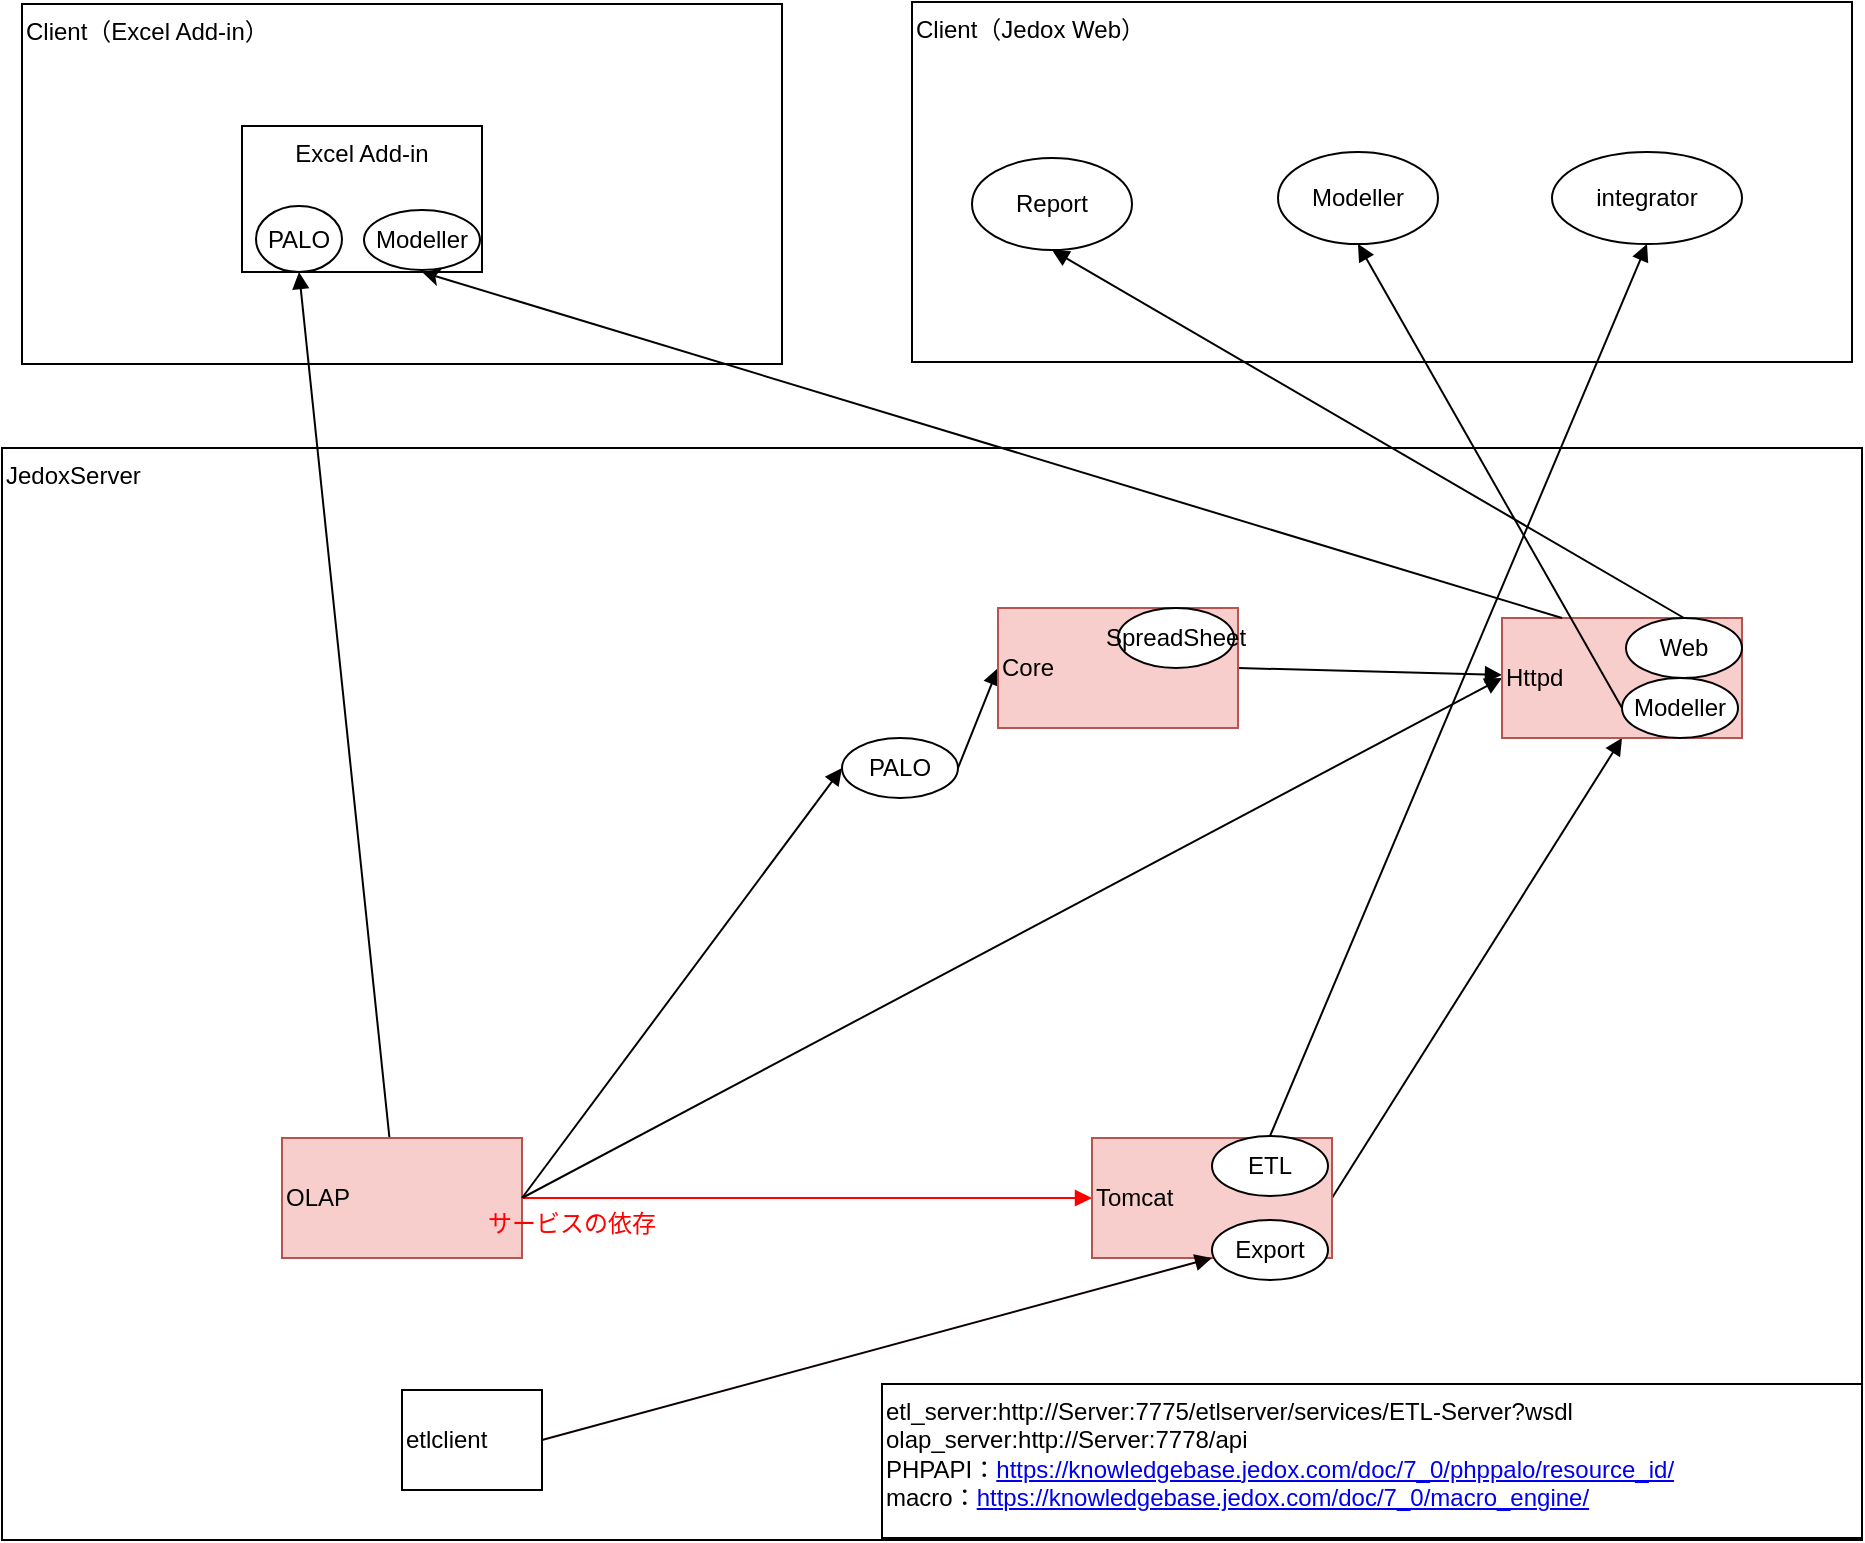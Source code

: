 <mxfile version="10.8.2" type="device"><diagram name="Jedox7" id="78e7703d-ea33-7dc9-bc8b-72adfa101bb5"><mxGraphModel dx="1010" dy="1564" grid="1" gridSize="10" guides="1" tooltips="1" connect="1" arrows="1" fold="1" page="1" pageScale="1" pageWidth="1169" pageHeight="826" background="#ffffff" math="0" shadow="0"><root><mxCell id="0"/><mxCell id="1" parent="0"/><mxCell id="2" value="JedoxServer" style="whiteSpace=wrap;html=1;strokeColor=#030000;fillColor=none;gradientColor=none;align=left;verticalAlign=top;" parent="1" vertex="1"><mxGeometry x="110" y="-566" width="930" height="546" as="geometry"/></mxCell><mxCell id="4" style="edgeStyle=none;rounded=0;html=1;exitX=1;exitY=0.5;endArrow=block;endFill=1;jettySize=auto;orthogonalLoop=1;strokeColor=#FF0000;fontSize=24;fontColor=#FF0000;" parent="1" source="8" target="10" edge="1"><mxGeometry relative="1" as="geometry"/></mxCell><mxCell id="5" style="edgeStyle=none;rounded=0;html=1;exitX=1;exitY=0.5;entryX=0;entryY=0.5;endArrow=block;endFill=1;jettySize=auto;orthogonalLoop=1;strokeColor=#030000;fontSize=24;" parent="1" source="23" target="12" edge="1"><mxGeometry relative="1" as="geometry"/></mxCell><mxCell id="6" style="edgeStyle=none;rounded=0;html=1;exitX=1;exitY=0.5;entryX=0;entryY=0.5;endArrow=block;endFill=1;jettySize=auto;orthogonalLoop=1;strokeColor=#030000;fontSize=24;" parent="1" source="8" target="13" edge="1"><mxGeometry relative="1" as="geometry"/></mxCell><mxCell id="7" style="edgeStyle=none;rounded=0;html=1;exitX=0.5;exitY=1;endArrow=block;endFill=1;jettySize=auto;orthogonalLoop=1;strokeColor=#000000;fontSize=24;fontColor=#000000;entryX=0.5;entryY=1;" parent="1" source="8" target="22" edge="1"><mxGeometry relative="1" as="geometry"/></mxCell><mxCell id="8" value="OLAP" style="whiteSpace=wrap;html=1;strokeColor=#b85450;fillColor=#f8cecc;align=left;" parent="1" vertex="1"><mxGeometry x="250" y="-221" width="120" height="60" as="geometry"/></mxCell><mxCell id="9" style="edgeStyle=none;rounded=0;html=1;exitX=1;exitY=0.5;entryX=0.5;entryY=1;endArrow=block;endFill=1;jettySize=auto;orthogonalLoop=1;strokeColor=#030000;fontSize=24;" parent="1" source="10" target="13" edge="1"><mxGeometry relative="1" as="geometry"/></mxCell><mxCell id="10" value="Tomcat" style="whiteSpace=wrap;html=1;strokeColor=#b85450;fillColor=#f8cecc;align=left;" parent="1" vertex="1"><mxGeometry x="655" y="-221" width="120" height="60" as="geometry"/></mxCell><mxCell id="11" style="edgeStyle=none;rounded=0;html=1;exitX=1;exitY=0.5;endArrow=block;endFill=1;jettySize=auto;orthogonalLoop=1;strokeColor=#030000;fontSize=24;" parent="1" source="12" target="13" edge="1"><mxGeometry relative="1" as="geometry"/></mxCell><mxCell id="12" value="Core" style="whiteSpace=wrap;html=1;strokeColor=#b85450;fillColor=#f8cecc;align=left;" parent="1" vertex="1"><mxGeometry x="608" y="-486" width="120" height="60" as="geometry"/></mxCell><mxCell id="13" value="Httpd" style="whiteSpace=wrap;html=1;strokeColor=#b85450;fillColor=#f8cecc;align=left;" parent="1" vertex="1"><mxGeometry x="860" y="-481" width="120" height="60" as="geometry"/></mxCell><mxCell id="14" value="&lt;font color=&quot;#000000&quot;&gt;ETL&lt;/font&gt;" style="ellipse;whiteSpace=wrap;html=1;strokeColor=#030000;fillColor=#ffffff;gradientColor=none;fontColor=#FF0000;align=center;" parent="1" vertex="1"><mxGeometry x="715" y="-222" width="58" height="30" as="geometry"/></mxCell><mxCell id="15" value="&lt;font color=&quot;#000000&quot;&gt;SpreadSheet&lt;/font&gt;" style="ellipse;whiteSpace=wrap;html=1;strokeColor=#030000;fillColor=#ffffff;gradientColor=none;fontColor=#FF0000;align=center;" parent="1" vertex="1"><mxGeometry x="668" y="-486" width="58" height="30" as="geometry"/></mxCell><mxCell id="16" value="&lt;font color=&quot;#000000&quot;&gt;Web&lt;/font&gt;" style="ellipse;whiteSpace=wrap;html=1;strokeColor=#030000;fillColor=#ffffff;gradientColor=none;fontColor=#FF0000;align=center;" parent="1" vertex="1"><mxGeometry x="922" y="-481" width="58" height="30" as="geometry"/></mxCell><mxCell id="17" value="&lt;font color=&quot;#000000&quot;&gt;Export&lt;/font&gt;" style="ellipse;whiteSpace=wrap;html=1;strokeColor=#030000;fillColor=#ffffff;gradientColor=none;fontColor=#FF0000;align=center;" parent="1" vertex="1"><mxGeometry x="715" y="-180" width="58" height="30" as="geometry"/></mxCell><mxCell id="18" value="&lt;font color=&quot;#000000&quot;&gt;Modeller&lt;/font&gt;" style="ellipse;whiteSpace=wrap;html=1;strokeColor=#030000;fillColor=#ffffff;gradientColor=none;fontColor=#FF0000;align=center;" parent="1" vertex="1"><mxGeometry x="920" y="-451" width="58" height="30" as="geometry"/></mxCell><mxCell id="19" value="Client（Excel Add-in）" style="whiteSpace=wrap;html=1;strokeColor=#030000;fillColor=none;gradientColor=none;align=left;verticalAlign=top;" parent="1" vertex="1"><mxGeometry x="120" y="-788" width="380" height="180" as="geometry"/></mxCell><mxCell id="20" value="Excel Add-in" style="whiteSpace=wrap;html=1;strokeColor=#030000;fillColor=none;gradientColor=none;align=center;verticalAlign=top;" parent="1" vertex="1"><mxGeometry x="230" y="-727" width="120" height="73" as="geometry"/></mxCell><mxCell id="22" value="&lt;font color=&quot;#000000&quot;&gt;PALO&lt;/font&gt;" style="ellipse;whiteSpace=wrap;html=1;strokeColor=#030000;fillColor=#ffffff;gradientColor=none;fontColor=#FF0000;align=center;" parent="1" vertex="1"><mxGeometry x="237" y="-687" width="43" height="33" as="geometry"/></mxCell><mxCell id="28" value="サービスの依存" style="text;html=1;strokeColor=none;fillColor=none;align=center;verticalAlign=middle;whiteSpace=wrap;fontColor=#FF0000;" parent="1" vertex="1"><mxGeometry x="350" y="-188" width="90" height="20" as="geometry"/></mxCell><mxCell id="34" style="edgeStyle=none;rounded=0;html=1;exitX=1;exitY=0.5;entryX=0.5;entryY=1;endArrow=block;endFill=1;jettySize=auto;orthogonalLoop=1;strokeColor=#0F0000;fontSize=24;fontColor=#000000;" parent="1" source="35" target="10" edge="1"><mxGeometry relative="1" as="geometry"><mxPoint x="569" y="-228" as="targetPoint"/></mxGeometry></mxCell><mxCell id="35" value="etlclient" style="whiteSpace=wrap;html=1;strokeColor=#030000;fillColor=none;gradientColor=none;align=left;" parent="1" vertex="1"><mxGeometry x="310" y="-95" width="70" height="50" as="geometry"/></mxCell><mxCell id="38" style="edgeStyle=none;rounded=0;html=1;exitX=0.75;exitY=1;entryX=0.25;entryY=0;endArrow=none;endFill=0;jettySize=auto;orthogonalLoop=1;strokeColor=#030000;fontSize=24;startArrow=classic;startFill=1;" parent="1" source="20" target="13" edge="1"><mxGeometry relative="1" as="geometry"><mxPoint x="391" y="38" as="sourcePoint"/><mxPoint x="930" y="-411" as="targetPoint"/></mxGeometry></mxCell><mxCell id="42" value="&lt;font color=&quot;#000000&quot;&gt;Modeller&lt;/font&gt;" style="ellipse;whiteSpace=wrap;html=1;strokeColor=#030000;fillColor=#ffffff;gradientColor=none;fontColor=#FF0000;align=center;" parent="1" vertex="1"><mxGeometry x="291" y="-685" width="58" height="30" as="geometry"/></mxCell><mxCell id="43" value="Client（Jedox Web）" style="whiteSpace=wrap;html=1;strokeColor=#030000;fillColor=none;gradientColor=none;align=left;verticalAlign=top;" parent="1" vertex="1"><mxGeometry x="565" y="-789" width="470" height="180" as="geometry"/></mxCell><mxCell id="44" value="&lt;font color=&quot;#000000&quot;&gt;Report&lt;/font&gt;" style="ellipse;whiteSpace=wrap;html=1;strokeColor=#030000;fillColor=#ffffff;gradientColor=none;fontColor=#FF0000;align=center;" parent="1" vertex="1"><mxGeometry x="595" y="-711" width="80" height="46" as="geometry"/></mxCell><mxCell id="46" value="&lt;font color=&quot;#000000&quot;&gt;Modeller&lt;/font&gt;" style="ellipse;whiteSpace=wrap;html=1;strokeColor=#030000;fillColor=#ffffff;gradientColor=none;fontColor=#FF0000;align=center;" parent="1" vertex="1"><mxGeometry x="748" y="-714" width="80" height="46" as="geometry"/></mxCell><mxCell id="47" value="&lt;font color=&quot;#000000&quot;&gt;integrator&lt;/font&gt;" style="ellipse;whiteSpace=wrap;html=1;strokeColor=#030000;fillColor=#ffffff;gradientColor=none;fontColor=#FF0000;align=center;" parent="1" vertex="1"><mxGeometry x="885" y="-714" width="95" height="46" as="geometry"/></mxCell><mxCell id="23" value="&lt;font color=&quot;#000000&quot;&gt;PALO&lt;/font&gt;" style="ellipse;whiteSpace=wrap;html=1;strokeColor=#030000;fillColor=#ffffff;gradientColor=none;fontColor=#FF0000;align=center;" parent="1" vertex="1"><mxGeometry x="530" y="-421" width="58" height="30" as="geometry"/></mxCell><mxCell id="48" style="edgeStyle=none;rounded=0;html=1;exitX=1;exitY=0.5;entryX=0;entryY=0.5;endArrow=block;endFill=1;jettySize=auto;orthogonalLoop=1;strokeColor=#030000;fontSize=24;" parent="1" source="8" target="23" edge="1"><mxGeometry relative="1" as="geometry"><mxPoint x="370" y="-191" as="sourcePoint"/><mxPoint x="473" y="-441" as="targetPoint"/></mxGeometry></mxCell><mxCell id="49" style="edgeStyle=none;rounded=0;html=1;endArrow=block;endFill=1;jettySize=auto;orthogonalLoop=1;strokeColor=#000000;fontSize=24;fontColor=#000000;entryX=0.5;entryY=1;exitX=0.5;exitY=0;" parent="1" source="16" target="44" edge="1"><mxGeometry relative="1" as="geometry"><mxPoint x="320" y="-151" as="sourcePoint"/><mxPoint x="269" y="-665" as="targetPoint"/></mxGeometry></mxCell><mxCell id="50" style="edgeStyle=none;rounded=0;html=1;endArrow=block;endFill=1;jettySize=auto;orthogonalLoop=1;strokeColor=#000000;fontSize=24;fontColor=#000000;entryX=0.5;entryY=1;exitX=0;exitY=0.5;" parent="1" source="18" target="46" edge="1"><mxGeometry relative="1" as="geometry"><mxPoint x="577.156" y="-460.761" as="sourcePoint"/><mxPoint x="645" y="-655" as="targetPoint"/></mxGeometry></mxCell><mxCell id="51" style="edgeStyle=none;rounded=0;html=1;exitX=0.5;exitY=0;entryX=0.5;entryY=1;endArrow=block;endFill=1;jettySize=auto;orthogonalLoop=1;strokeColor=#030000;fontSize=24;" parent="1" source="14" target="47" edge="1"><mxGeometry relative="1" as="geometry"><mxPoint x="785" y="-181" as="sourcePoint"/><mxPoint x="930" y="-411" as="targetPoint"/></mxGeometry></mxCell><mxCell id="8qZ0PcCmOYWwFEPbIXbd-51" value="etl_server:http://Server:7775/etlserver/services/ETL-Server?wsdl&lt;br&gt;olap_server:http://Server:7778/api&lt;br&gt;PHPAPI：&lt;a href=&quot;https://knowledgebase.jedox.com/doc/7_0/phppalo/resource_id/&quot;&gt;https://knowledgebase.jedox.com/doc/7_0/phppalo/resource_id/&lt;/a&gt;&lt;br&gt;macro：&lt;a href=&quot;https://knowledgebase.jedox.com/doc/7_0/macro_engine/&quot;&gt;https://knowledgebase.jedox.com/doc/7_0/macro_engine/&lt;/a&gt;&lt;br&gt;" style="rounded=0;whiteSpace=wrap;html=1;align=left;verticalAlign=top;" vertex="1" parent="1"><mxGeometry x="550" y="-98" width="490" height="77" as="geometry"/></mxCell></root></mxGraphModel></diagram></mxfile>